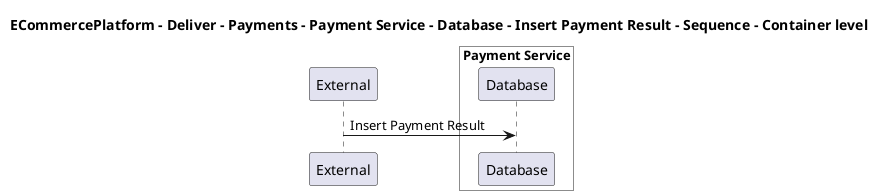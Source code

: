 @startuml

title ECommercePlatform - Deliver - Payments - Payment Service - Database - Insert Payment Result - Sequence - Container level

participant "External" as C4InterFlow.SoftwareSystems.ExternalSystem

box "Payment Service" #White
    participant "Database" as ECommercePlatform.Deliver.Payments.SoftwareSystems.PaymentService.Containers.Database
end box


C4InterFlow.SoftwareSystems.ExternalSystem -> ECommercePlatform.Deliver.Payments.SoftwareSystems.PaymentService.Containers.Database : Insert Payment Result


@enduml
